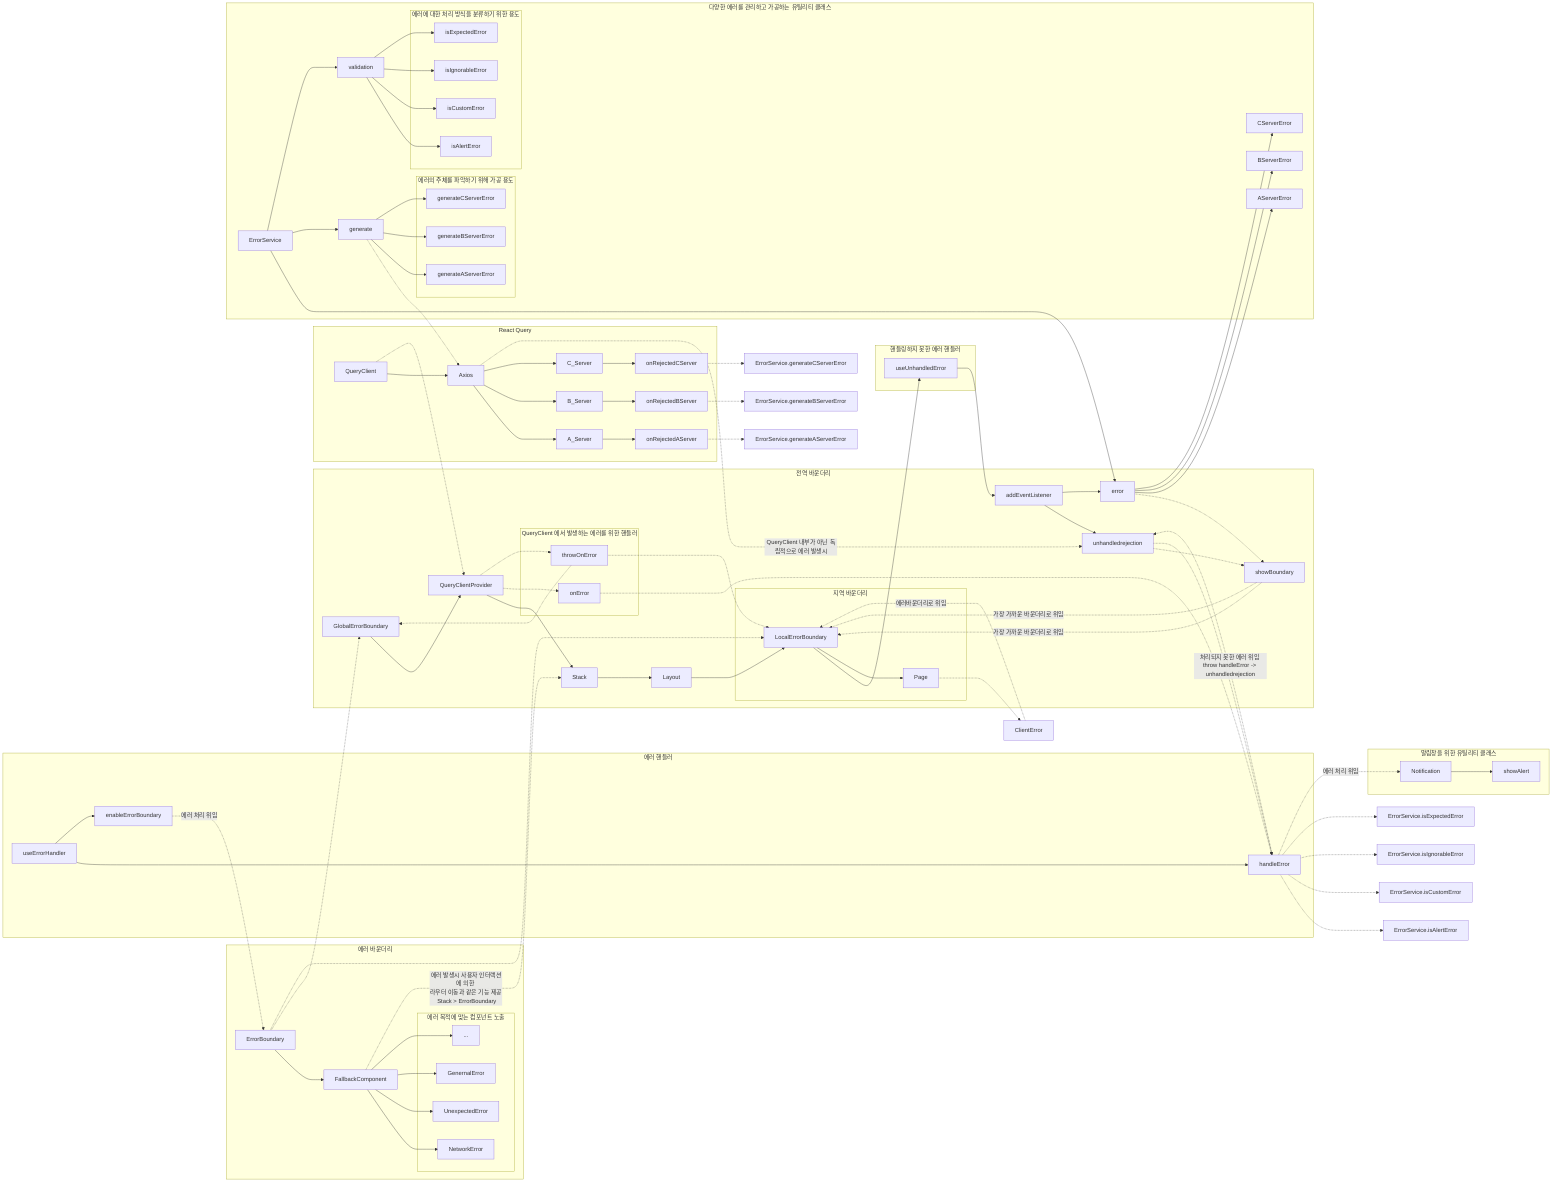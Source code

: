 %% 요청 서버가 다수의 End-Point 를 가지고 있는 구조
graph LR
    %% __START App
    GlobalErrorBoundary --> QueryClientProvider
    QueryClientProvider --> Stack
    QueryClientProvider -.-> onError
    QueryClientProvider -.-> throwOnError
    Stack --> Layout
    Layout --> LocalErrorBoundary
    LocalErrorBoundary --> useUnhandledError
    LocalErrorBoundary --> Page
    Page -.-> ClientError
    ClientError -.-> |에러바운더리로 위임| LocalErrorBoundary
    showBoundary -.-> |가장 가까운 바운더리로 위임| LocalErrorBoundary
    onError -.-> handleError
    throwOnError -.-> GlobalErrorBoundary
    throwOnError -.-> LocalErrorBoundary

    subgraph "전역 바운더리"
        GlobalErrorBoundary
        QueryClientProvider
        Stack
        onError
        throwOnError
        Layout
        LocalErrorBoundary
%%        UnhandledError
        Page
        addEventListener
        unhandledrejection
        error
        showBoundary
        subgraph "지역 바운더리"
            LocalErrorBoundary
%%            UnhandledError
            Page
%%            addEventListener
%%            unhandledrejection
%%            error
%%            showBoundary
        end
        subgraph "QueryClient 에서 발생하는 에러를 위한 핸들러"
            onError
            throwOnError
        end
    end
    %% __END App

    %% __START ErrorBoundary
    ErrorBoundary --> FallbackComponent
    FallbackComponent --> NetworkError
    FallbackComponent --> UnexpectedError
    FallbackComponent --> GenernalError
    FallbackComponent --> ...

    FallbackComponent -.-> |에러 발생시 사용자 인터랙션에 의한 \n라우터 이동과 같은 기능 제공\n Stack > ErrorBoundary| Stack

    ErrorBoundary -.-> GlobalErrorBoundary
    ErrorBoundary -.-> LocalErrorBoundary

    subgraph ErrorBoundaryGroup["에러 바운더리"]
        ErrorBoundary
        FallbackComponent
        NetworkError
        UnexpectedError
        GenernalError
        ...
        subgraph 에러 목적에 맞는 컴포넌트 노출
        NetworkError
        UnexpectedError
        GenernalError
        ...
        end
    end

    %%    style ErrorBoundaryGroup fill:#222

    %% __END ErrorBoundary

    %% __START useUnhandledError
    useUnhandledError --> addEventListener
    addEventListener --> unhandledrejection
    addEventListener --> error
    unhandledrejection -.-> showBoundary
    unhandledrejection -.-> handleError
    error -.-> showBoundary
    showBoundary -.-> |가장 가까운 바운더리로 위임| LocalErrorBoundary
    subgraph UseUnhandledErrorGroup["핸들링하지 못한 에러 핸들러"]
        useUnhandledError
        addEventListener
        unhandledrejection
        error
    end
    %% __END useUnhandledError

    %% __START useErrorHandler
    useErrorHandler --> handleError
    useErrorHandler --> enableErrorBoundary
    enableErrorBoundary -.-> |에러 처리 위임| ErrorBoundary
    handleError -.-> ErrorService.isAlertError
    handleError -.-> ErrorService.isCustomError
    handleError -.-> ErrorService.isIgnorableError
    handleError -.-> ErrorService.isExpectedError
    handleError -.-> |처리되지 못한 에러 위임 throw handleError -> unhandledrejection| unhandledrejection
    handleError -.-> |에러 처리 위임| Notification

    subgraph UseErrorHandlerGroup["에러 핸들러"]
        useErrorHandler
        handleError
        enableErrorBoundary
    end

    %% __END useErrorHandler

    %% __START QueryClient
    QueryClient --> Axios
    QueryClient -.-> QueryClientProvider
    Axios --> A_Server
    Axios --> B_Server
    Axios --> C_Server
    A_Server --> onRejectedAServer
    B_Server --> onRejectedBServer
    C_Server --> onRejectedCServer
    onRejectedAServer -.-> ErrorService.generateAServerError
    onRejectedBServer -.-> ErrorService.generateBServerError
    onRejectedCServer -.-> ErrorService.generateCServerError
    Axios -.-> |QueryClient 내부가 아닌 독립적으로 에러 발생시| unhandledrejection

    subgraph ReactQueryGroup["React Query"]
        QueryClient
        Axios
        A_Server
        B_Server
        C_Server
        onRejectedAServer
        onRejectedBServer
        onRejectedCServer
    end

    %% __END QueryClient

    %% __START ErrorService
    ErrorService --> error
    ErrorService --> generate
    ErrorService --> validation
    error --> AServerError
    error --> BServerError
    error --> CServerError
    generate -.-> Axios
    generate --> generateAServerError
    generate --> generateBServerError
    generate --> generateCServerError
%%    validation -.-> handleError
    validation --> isAlertError
    validation --> isCustomError
    validation --> isIgnorableError
    validation --> isExpectedError

    subgraph ErrorServiceGroup["다양한 에러를 관리하고 가공하는 유틸리티 클래스"]
        ErrorService
        error
        generate
        validation
        AServerError
        BServerError
        CServerError
        generateAServerError
        generateBServerError
        generateCServerError
        isAlertError
        isCustomError
        isIgnorableError
        isExpectedError
        subgraph 에러의 주체를 파악하기 위해 가공 용도
            generateAServerError
            generateBServerError
            generateCServerError
        end
        subgraph 에러에 대한 처리 방식을 분류하기 위한 용도
            isAlertError
            isCustomError
            isIgnorableError
            isExpectedError
        end
    end

    %% __END ErrorService

    %% __START Notification
    Notification --> showAlert


    subgraph NotificationGroup["알림창을 위한 유틸리티 클래스"]
        Notification
        showAlert

    end

    %% __END Notification